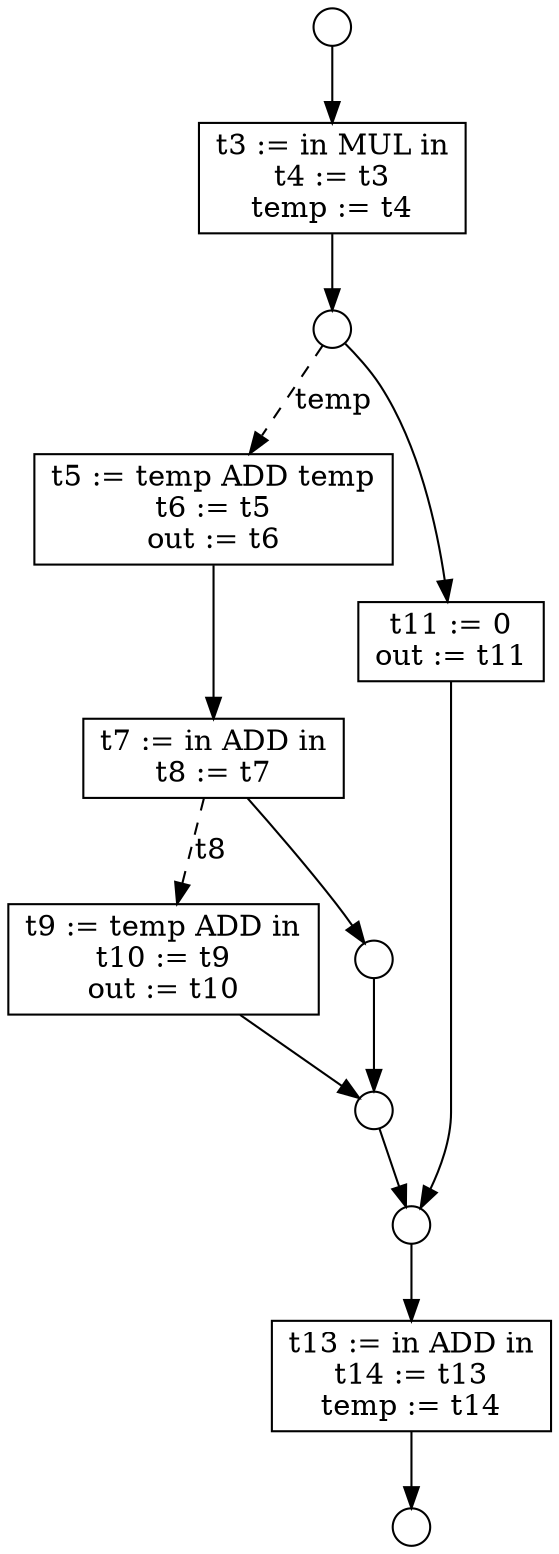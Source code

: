 digraph control {
"0x807a0b8"  [label="", shape=circle, height=0.25];
"0x807a0f8"  [label="t3 := in MUL in\nt4 := t3\ntemp := t4\n", shape=box];
"0x807a118"  [label="", shape=circle, height=0.25];
"0x807a138"  [label="t5 := temp ADD temp\nt6 := t5\nout := t6\n", shape=box];
"0x807a158"  [label="t7 := in ADD in\nt8 := t7\n", shape=box];
"0x807a178"  [label="t9 := temp ADD in\nt10 := t9\nout := t10\n", shape=box];
"0x807a1b8"  [label="", shape=circle, height=0.25];
"0x8079058"  [label="", shape=circle, height=0.25];
"0x80791c8"  [label="t13 := in ADD in\nt14 := t13\ntemp := t14\n", shape=box];
"0x807a0d8"  [label="", shape=circle, height=0.25];
"0x80791c8" -> "0x807a0d8";
"0x8079058" -> "0x80791c8";
"0x807a1b8" -> "0x8079058";
"0x807a178" -> "0x807a1b8";
"0x807a158" -> "0x807a178" [style=dashed, label="t8"];
"0x807a198"  [label="", shape=circle, height=0.25];
"0x807a198" -> "0x807a1b8";
"0x807a158" -> "0x807a198";
"0x807a138" -> "0x807a158";
"0x807a118" -> "0x807a138" [style=dashed, label="temp"];
"0x80791a8"  [label="t11 := 0\nout := t11\n", shape=box];
"0x80791a8" -> "0x8079058";
"0x807a118" -> "0x80791a8";
"0x807a0f8" -> "0x807a118";
"0x807a0b8" -> "0x807a0f8";
}
